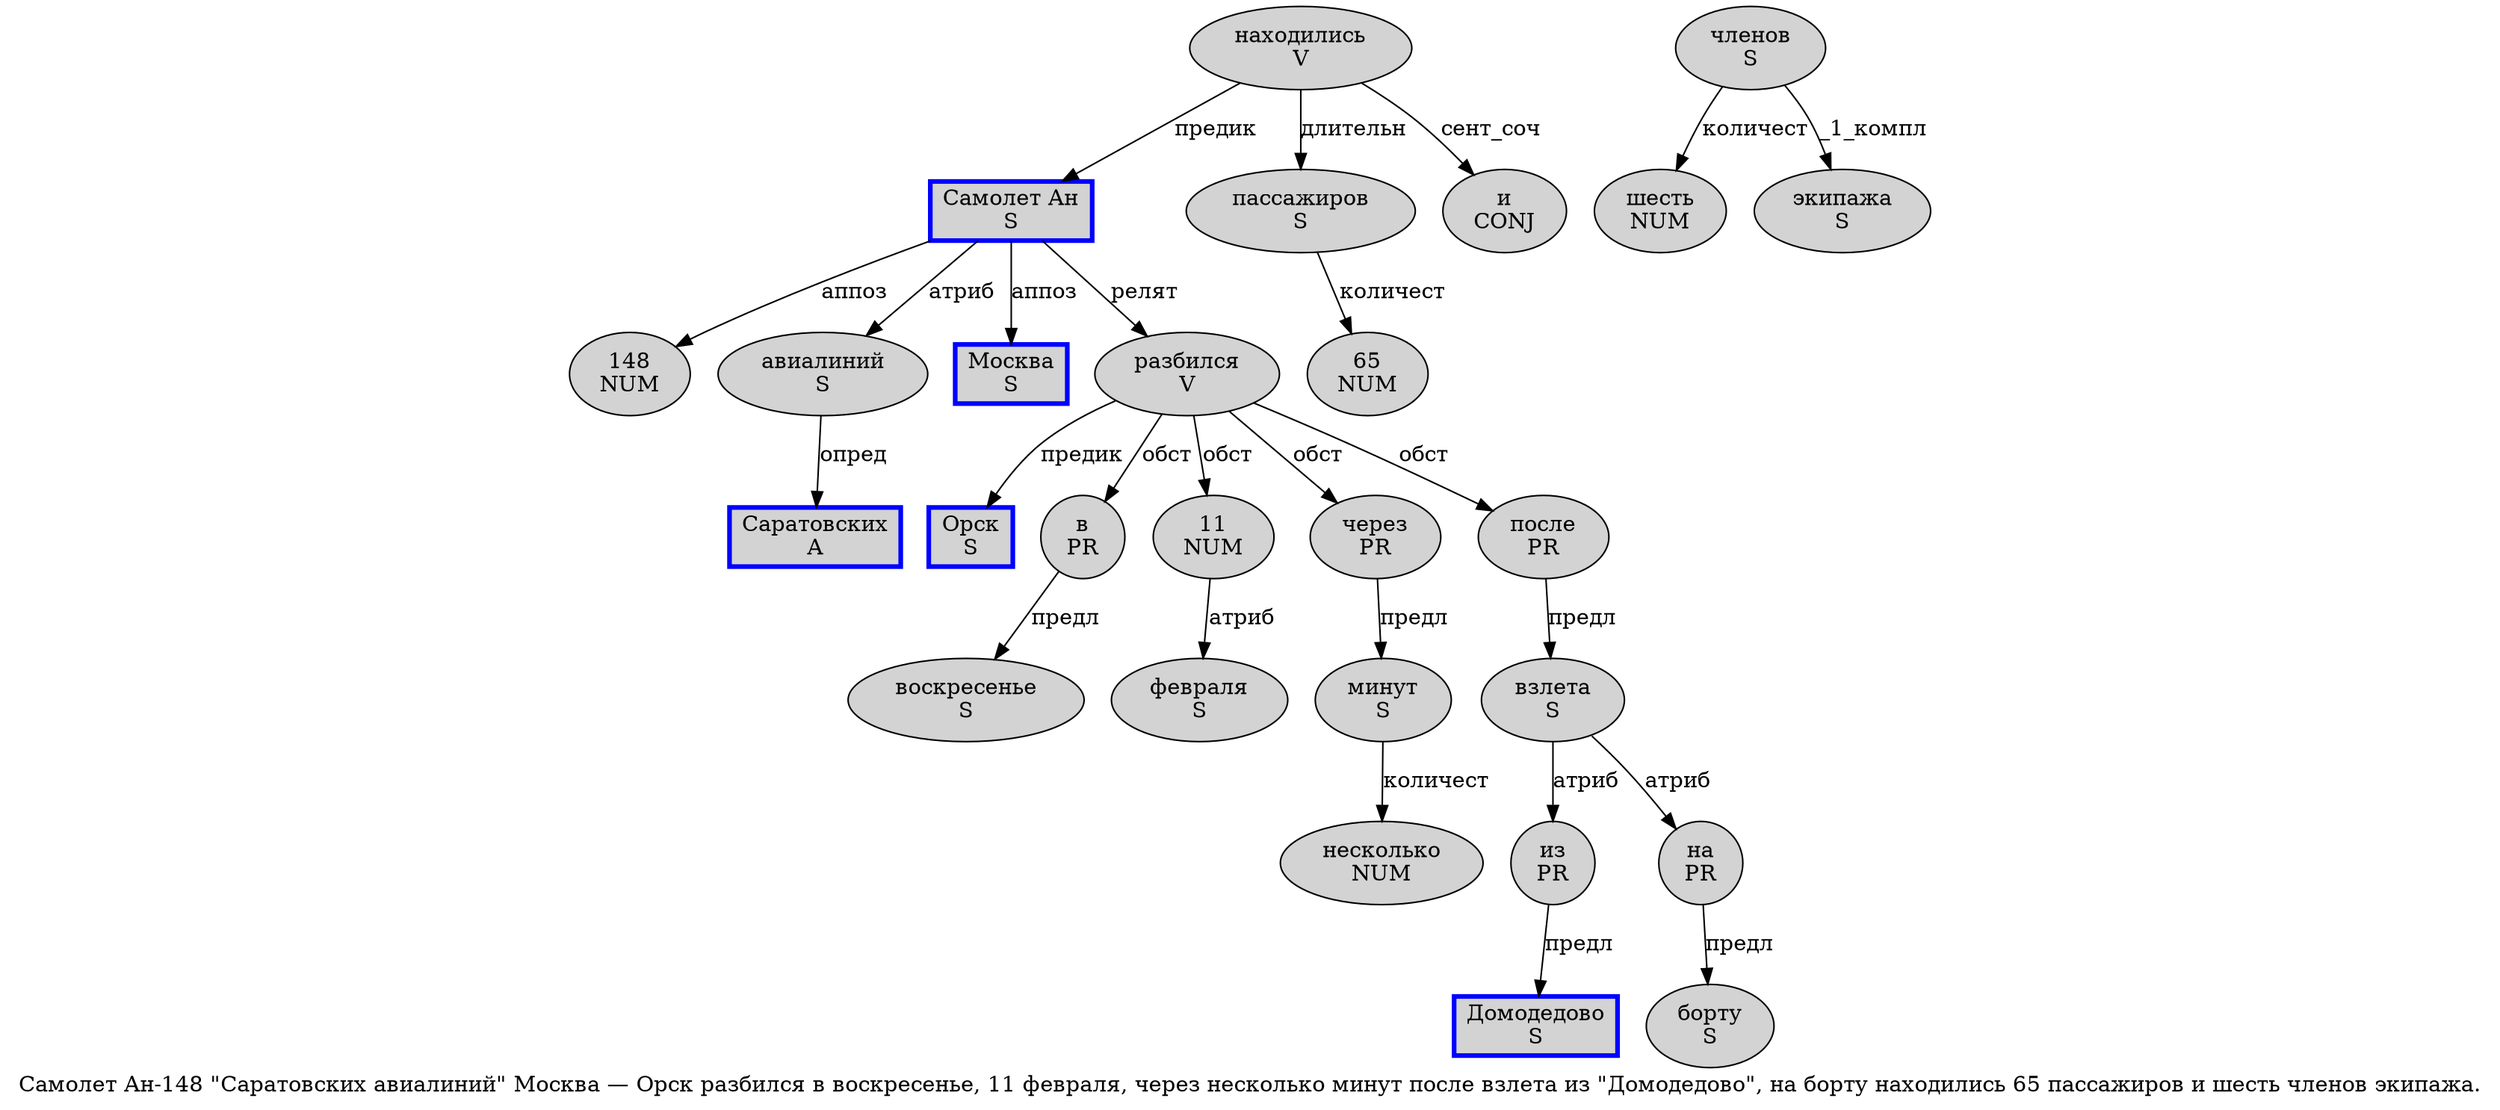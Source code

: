 digraph SENTENCE_525 {
	graph [label="Самолет Ан-148 \"Саратовских авиалиний\" Москва — Орск разбился в воскресенье, 11 февраля, через несколько минут после взлета из \"Домодедово\", на борту находились 65 пассажиров и шесть членов экипажа."]
	node [style=filled]
		0 [label="Самолет Ан
S" color=blue fillcolor=lightgray penwidth=3 shape=box]
		2 [label="148
NUM" color="" fillcolor=lightgray penwidth=1 shape=ellipse]
		4 [label="Саратовских
A" color=blue fillcolor=lightgray penwidth=3 shape=box]
		5 [label="авиалиний
S" color="" fillcolor=lightgray penwidth=1 shape=ellipse]
		7 [label="Москва
S" color=blue fillcolor=lightgray penwidth=3 shape=box]
		9 [label="Орск
S" color=blue fillcolor=lightgray penwidth=3 shape=box]
		10 [label="разбился
V" color="" fillcolor=lightgray penwidth=1 shape=ellipse]
		11 [label="в
PR" color="" fillcolor=lightgray penwidth=1 shape=ellipse]
		12 [label="воскресенье
S" color="" fillcolor=lightgray penwidth=1 shape=ellipse]
		14 [label="11
NUM" color="" fillcolor=lightgray penwidth=1 shape=ellipse]
		15 [label="февраля
S" color="" fillcolor=lightgray penwidth=1 shape=ellipse]
		17 [label="через
PR" color="" fillcolor=lightgray penwidth=1 shape=ellipse]
		18 [label="несколько
NUM" color="" fillcolor=lightgray penwidth=1 shape=ellipse]
		19 [label="минут
S" color="" fillcolor=lightgray penwidth=1 shape=ellipse]
		20 [label="после
PR" color="" fillcolor=lightgray penwidth=1 shape=ellipse]
		21 [label="взлета
S" color="" fillcolor=lightgray penwidth=1 shape=ellipse]
		22 [label="из
PR" color="" fillcolor=lightgray penwidth=1 shape=ellipse]
		24 [label="Домодедово
S" color=blue fillcolor=lightgray penwidth=3 shape=box]
		27 [label="на
PR" color="" fillcolor=lightgray penwidth=1 shape=ellipse]
		28 [label="борту
S" color="" fillcolor=lightgray penwidth=1 shape=ellipse]
		29 [label="находились
V" color="" fillcolor=lightgray penwidth=1 shape=ellipse]
		30 [label="65
NUM" color="" fillcolor=lightgray penwidth=1 shape=ellipse]
		31 [label="пассажиров
S" color="" fillcolor=lightgray penwidth=1 shape=ellipse]
		32 [label="и
CONJ" color="" fillcolor=lightgray penwidth=1 shape=ellipse]
		33 [label="шесть
NUM" color="" fillcolor=lightgray penwidth=1 shape=ellipse]
		34 [label="членов
S" color="" fillcolor=lightgray penwidth=1 shape=ellipse]
		35 [label="экипажа
S" color="" fillcolor=lightgray penwidth=1 shape=ellipse]
			21 -> 22 [label="атриб"]
			21 -> 27 [label="атриб"]
			19 -> 18 [label="количест"]
			5 -> 4 [label="опред"]
			14 -> 15 [label="атриб"]
			27 -> 28 [label="предл"]
			29 -> 0 [label="предик"]
			29 -> 31 [label="длительн"]
			29 -> 32 [label="сент_соч"]
			31 -> 30 [label="количест"]
			20 -> 21 [label="предл"]
			0 -> 5 [label="атриб"]
			0 -> 7 [label="аппоз"]
			0 -> 10 [label="релят"]
			0 -> 2 [label="аппоз"]
			17 -> 19 [label="предл"]
			34 -> 33 [label="количест"]
			34 -> 35 [label="_1_компл"]
			22 -> 24 [label="предл"]
			11 -> 12 [label="предл"]
			10 -> 9 [label="предик"]
			10 -> 11 [label="обст"]
			10 -> 14 [label="обст"]
			10 -> 17 [label="обст"]
			10 -> 20 [label="обст"]
}